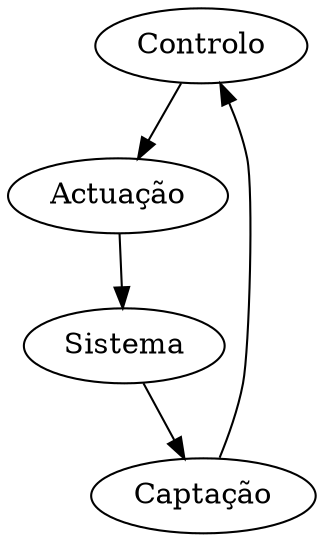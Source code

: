 digraph intrumentacao {
a -> b -> c -> d -> a

a [label="Controlo"]
b [label="Actuação"]
c [label="Sistema"]
d [label="Captação"]
}
